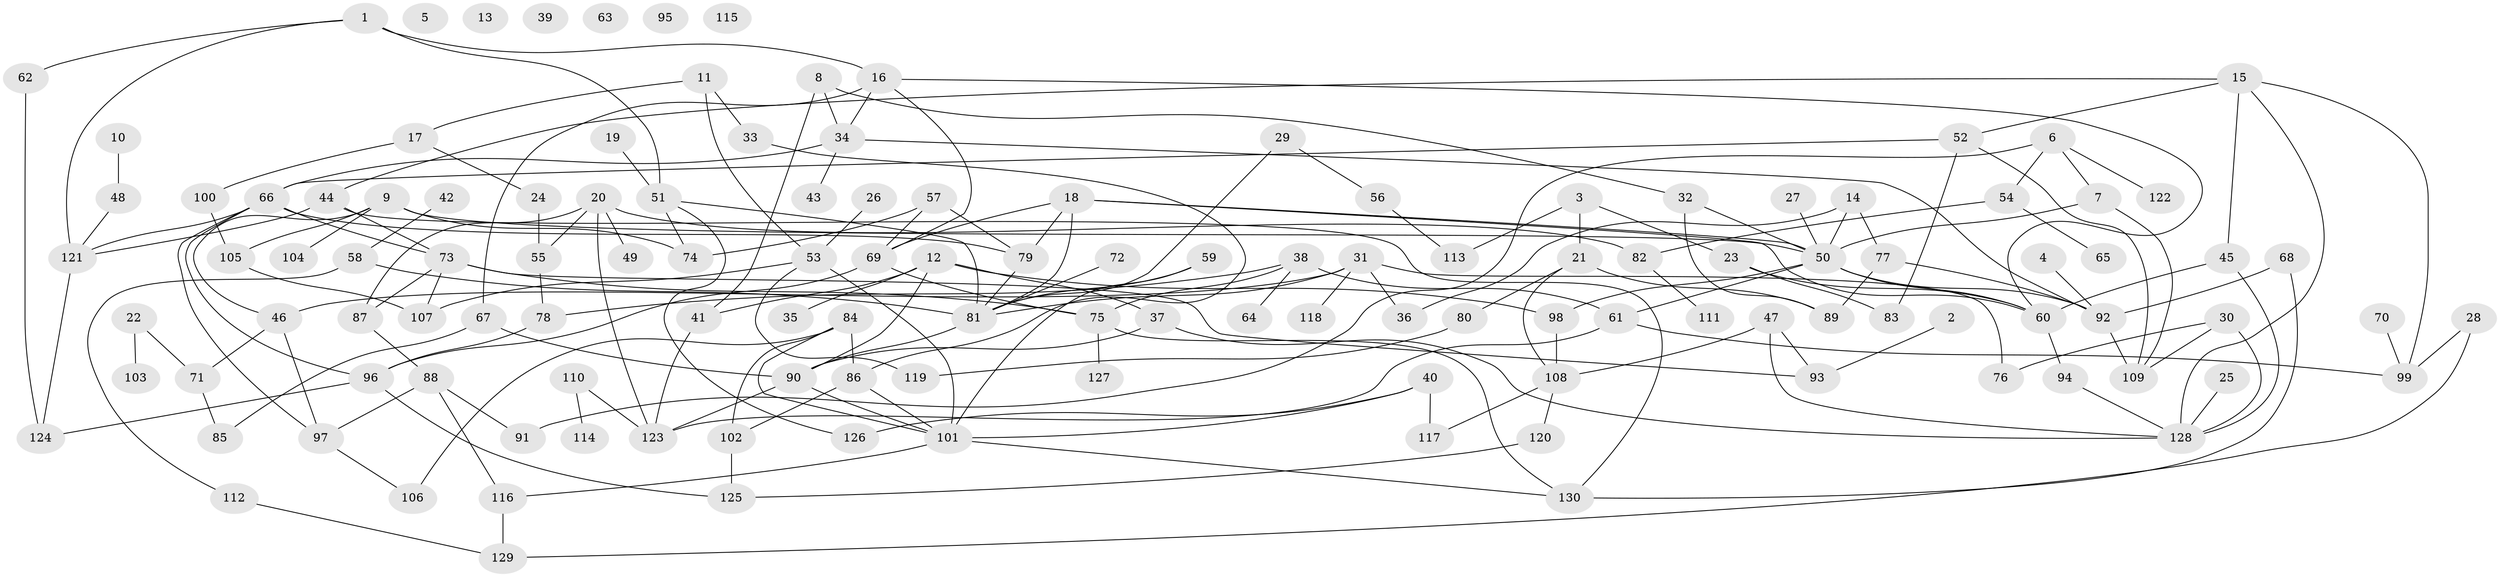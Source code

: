 // Generated by graph-tools (version 1.1) at 2025/00/03/09/25 03:00:48]
// undirected, 130 vertices, 194 edges
graph export_dot {
graph [start="1"]
  node [color=gray90,style=filled];
  1;
  2;
  3;
  4;
  5;
  6;
  7;
  8;
  9;
  10;
  11;
  12;
  13;
  14;
  15;
  16;
  17;
  18;
  19;
  20;
  21;
  22;
  23;
  24;
  25;
  26;
  27;
  28;
  29;
  30;
  31;
  32;
  33;
  34;
  35;
  36;
  37;
  38;
  39;
  40;
  41;
  42;
  43;
  44;
  45;
  46;
  47;
  48;
  49;
  50;
  51;
  52;
  53;
  54;
  55;
  56;
  57;
  58;
  59;
  60;
  61;
  62;
  63;
  64;
  65;
  66;
  67;
  68;
  69;
  70;
  71;
  72;
  73;
  74;
  75;
  76;
  77;
  78;
  79;
  80;
  81;
  82;
  83;
  84;
  85;
  86;
  87;
  88;
  89;
  90;
  91;
  92;
  93;
  94;
  95;
  96;
  97;
  98;
  99;
  100;
  101;
  102;
  103;
  104;
  105;
  106;
  107;
  108;
  109;
  110;
  111;
  112;
  113;
  114;
  115;
  116;
  117;
  118;
  119;
  120;
  121;
  122;
  123;
  124;
  125;
  126;
  127;
  128;
  129;
  130;
  1 -- 16;
  1 -- 51;
  1 -- 62;
  1 -- 121;
  2 -- 93;
  3 -- 21;
  3 -- 23;
  3 -- 113;
  4 -- 92;
  6 -- 7;
  6 -- 54;
  6 -- 91;
  6 -- 122;
  7 -- 50;
  7 -- 109;
  8 -- 32;
  8 -- 34;
  8 -- 41;
  9 -- 46;
  9 -- 50;
  9 -- 74;
  9 -- 104;
  9 -- 105;
  10 -- 48;
  11 -- 17;
  11 -- 33;
  11 -- 53;
  12 -- 35;
  12 -- 37;
  12 -- 41;
  12 -- 90;
  12 -- 98;
  14 -- 36;
  14 -- 50;
  14 -- 77;
  15 -- 44;
  15 -- 45;
  15 -- 52;
  15 -- 99;
  15 -- 128;
  16 -- 34;
  16 -- 60;
  16 -- 67;
  16 -- 69;
  17 -- 24;
  17 -- 100;
  18 -- 50;
  18 -- 60;
  18 -- 69;
  18 -- 79;
  18 -- 81;
  19 -- 51;
  20 -- 49;
  20 -- 55;
  20 -- 82;
  20 -- 87;
  20 -- 123;
  21 -- 80;
  21 -- 89;
  21 -- 108;
  22 -- 71;
  22 -- 103;
  23 -- 60;
  23 -- 83;
  24 -- 55;
  25 -- 128;
  26 -- 53;
  27 -- 50;
  28 -- 99;
  28 -- 129;
  29 -- 56;
  29 -- 81;
  30 -- 76;
  30 -- 109;
  30 -- 128;
  31 -- 36;
  31 -- 46;
  31 -- 76;
  31 -- 81;
  31 -- 118;
  32 -- 50;
  32 -- 89;
  33 -- 86;
  34 -- 43;
  34 -- 66;
  34 -- 92;
  37 -- 90;
  37 -- 128;
  38 -- 61;
  38 -- 64;
  38 -- 75;
  38 -- 78;
  40 -- 101;
  40 -- 117;
  40 -- 126;
  41 -- 123;
  42 -- 58;
  44 -- 73;
  44 -- 121;
  44 -- 130;
  45 -- 60;
  45 -- 128;
  46 -- 71;
  46 -- 97;
  47 -- 93;
  47 -- 108;
  47 -- 128;
  48 -- 121;
  50 -- 60;
  50 -- 61;
  50 -- 92;
  50 -- 98;
  51 -- 74;
  51 -- 81;
  51 -- 126;
  52 -- 66;
  52 -- 83;
  52 -- 109;
  53 -- 101;
  53 -- 107;
  53 -- 119;
  54 -- 65;
  54 -- 82;
  55 -- 78;
  56 -- 113;
  57 -- 69;
  57 -- 74;
  57 -- 79;
  58 -- 81;
  58 -- 112;
  59 -- 81;
  59 -- 101;
  60 -- 94;
  61 -- 99;
  61 -- 123;
  62 -- 124;
  66 -- 73;
  66 -- 79;
  66 -- 96;
  66 -- 97;
  66 -- 121;
  67 -- 85;
  67 -- 90;
  68 -- 92;
  68 -- 130;
  69 -- 75;
  69 -- 96;
  70 -- 99;
  71 -- 85;
  72 -- 81;
  73 -- 75;
  73 -- 87;
  73 -- 93;
  73 -- 107;
  75 -- 127;
  75 -- 130;
  77 -- 89;
  77 -- 92;
  78 -- 96;
  79 -- 81;
  80 -- 119;
  81 -- 90;
  82 -- 111;
  84 -- 86;
  84 -- 101;
  84 -- 102;
  84 -- 106;
  86 -- 101;
  86 -- 102;
  87 -- 88;
  88 -- 91;
  88 -- 97;
  88 -- 116;
  90 -- 101;
  90 -- 123;
  92 -- 109;
  94 -- 128;
  96 -- 124;
  96 -- 125;
  97 -- 106;
  98 -- 108;
  100 -- 105;
  101 -- 116;
  101 -- 130;
  102 -- 125;
  105 -- 107;
  108 -- 117;
  108 -- 120;
  110 -- 114;
  110 -- 123;
  112 -- 129;
  116 -- 129;
  120 -- 125;
  121 -- 124;
}
